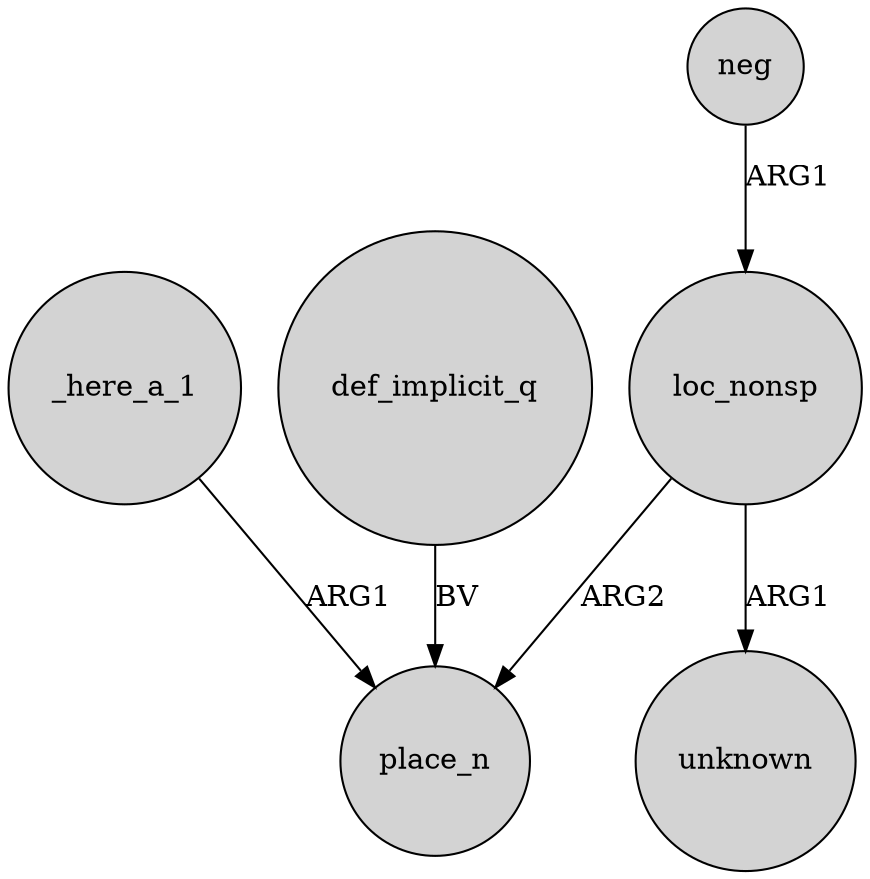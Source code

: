 digraph {
	node [shape=circle style=filled]
	loc_nonsp -> place_n [label=ARG2]
	neg -> loc_nonsp [label=ARG1]
	_here_a_1 -> place_n [label=ARG1]
	def_implicit_q -> place_n [label=BV]
	loc_nonsp -> unknown [label=ARG1]
}
